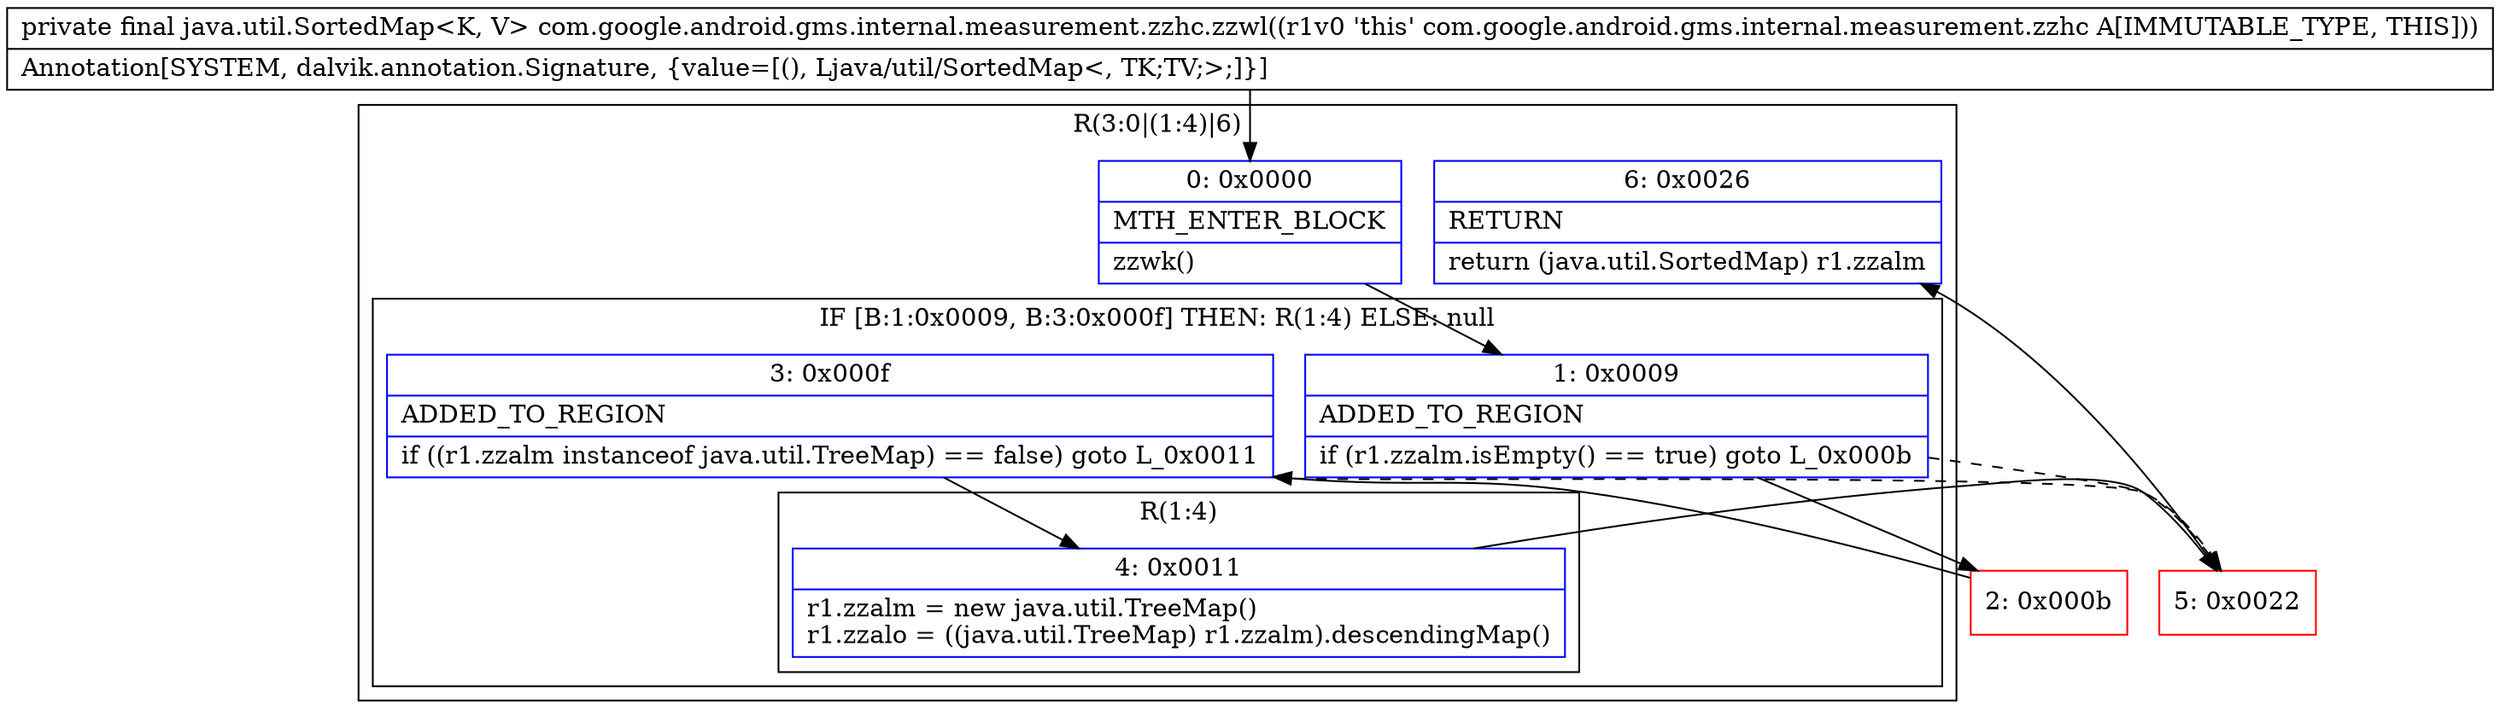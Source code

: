 digraph "CFG forcom.google.android.gms.internal.measurement.zzhc.zzwl()Ljava\/util\/SortedMap;" {
subgraph cluster_Region_807933915 {
label = "R(3:0|(1:4)|6)";
node [shape=record,color=blue];
Node_0 [shape=record,label="{0\:\ 0x0000|MTH_ENTER_BLOCK\l|zzwk()\l}"];
subgraph cluster_IfRegion_957846810 {
label = "IF [B:1:0x0009, B:3:0x000f] THEN: R(1:4) ELSE: null";
node [shape=record,color=blue];
Node_1 [shape=record,label="{1\:\ 0x0009|ADDED_TO_REGION\l|if (r1.zzalm.isEmpty() == true) goto L_0x000b\l}"];
Node_3 [shape=record,label="{3\:\ 0x000f|ADDED_TO_REGION\l|if ((r1.zzalm instanceof java.util.TreeMap) == false) goto L_0x0011\l}"];
subgraph cluster_Region_215034411 {
label = "R(1:4)";
node [shape=record,color=blue];
Node_4 [shape=record,label="{4\:\ 0x0011|r1.zzalm = new java.util.TreeMap()\lr1.zzalo = ((java.util.TreeMap) r1.zzalm).descendingMap()\l}"];
}
}
Node_6 [shape=record,label="{6\:\ 0x0026|RETURN\l|return (java.util.SortedMap) r1.zzalm\l}"];
}
Node_2 [shape=record,color=red,label="{2\:\ 0x000b}"];
Node_5 [shape=record,color=red,label="{5\:\ 0x0022}"];
MethodNode[shape=record,label="{private final java.util.SortedMap\<K, V\> com.google.android.gms.internal.measurement.zzhc.zzwl((r1v0 'this' com.google.android.gms.internal.measurement.zzhc A[IMMUTABLE_TYPE, THIS]))  | Annotation[SYSTEM, dalvik.annotation.Signature, \{value=[(), Ljava\/util\/SortedMap\<, TK;TV;\>;]\}]\l}"];
MethodNode -> Node_0;
Node_0 -> Node_1;
Node_1 -> Node_2;
Node_1 -> Node_5[style=dashed];
Node_3 -> Node_4;
Node_3 -> Node_5[style=dashed];
Node_4 -> Node_5;
Node_2 -> Node_3;
Node_5 -> Node_6;
}

